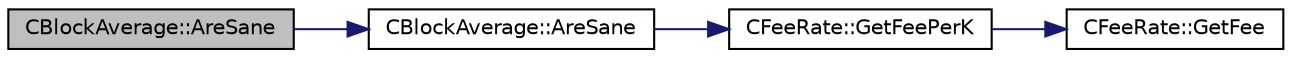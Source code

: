 digraph "CBlockAverage::AreSane"
{
  edge [fontname="Helvetica",fontsize="10",labelfontname="Helvetica",labelfontsize="10"];
  node [fontname="Helvetica",fontsize="10",shape=record];
  rankdir="LR";
  Node12 [label="CBlockAverage::AreSane",height=0.2,width=0.4,color="black", fillcolor="grey75", style="filled", fontcolor="black"];
  Node12 -> Node13 [color="midnightblue",fontsize="10",style="solid",fontname="Helvetica"];
  Node13 [label="CBlockAverage::AreSane",height=0.2,width=0.4,color="black", fillcolor="white", style="filled",URL="$class_c_block_average.html#a31ed22222a49a95787f9791f212ec521",tooltip="Used as belt-and-suspenders check when reading to detect file corruption. "];
  Node13 -> Node14 [color="midnightblue",fontsize="10",style="solid",fontname="Helvetica"];
  Node14 [label="CFeeRate::GetFeePerK",height=0.2,width=0.4,color="black", fillcolor="white", style="filled",URL="$class_c_fee_rate.html#ac772be79983433d442d6b871d2fb6e11"];
  Node14 -> Node15 [color="midnightblue",fontsize="10",style="solid",fontname="Helvetica"];
  Node15 [label="CFeeRate::GetFee",height=0.2,width=0.4,color="black", fillcolor="white", style="filled",URL="$class_c_fee_rate.html#a6a3aef64120ef51ac921318282404b0e"];
}
